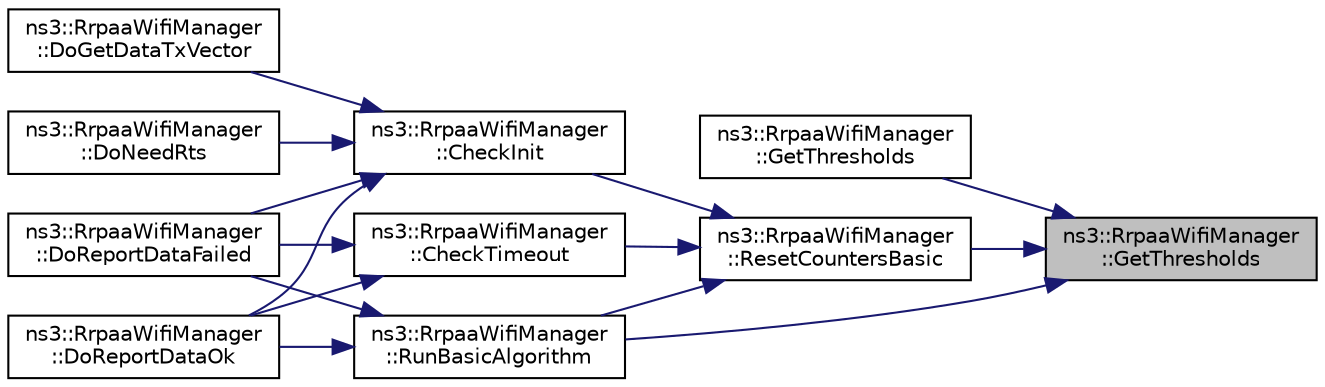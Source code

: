 digraph "ns3::RrpaaWifiManager::GetThresholds"
{
 // LATEX_PDF_SIZE
  edge [fontname="Helvetica",fontsize="10",labelfontname="Helvetica",labelfontsize="10"];
  node [fontname="Helvetica",fontsize="10",shape=record];
  rankdir="RL";
  Node1 [label="ns3::RrpaaWifiManager\l::GetThresholds",height=0.2,width=0.4,color="black", fillcolor="grey75", style="filled", fontcolor="black",tooltip="Get the thresholds for the given station and mode."];
  Node1 -> Node2 [dir="back",color="midnightblue",fontsize="10",style="solid",fontname="Helvetica"];
  Node2 [label="ns3::RrpaaWifiManager\l::GetThresholds",height=0.2,width=0.4,color="black", fillcolor="white", style="filled",URL="$classns3_1_1_rrpaa_wifi_manager.html#a7fd83b5ccc9cdc1d227a1a90601489e2",tooltip="Get the thresholds for the given station and mode index."];
  Node1 -> Node3 [dir="back",color="midnightblue",fontsize="10",style="solid",fontname="Helvetica"];
  Node3 [label="ns3::RrpaaWifiManager\l::ResetCountersBasic",height=0.2,width=0.4,color="black", fillcolor="white", style="filled",URL="$classns3_1_1_rrpaa_wifi_manager.html#a09b0daa8aa5414f393f6b8fb2a3043ca",tooltip="Reset the counters of the given station."];
  Node3 -> Node4 [dir="back",color="midnightblue",fontsize="10",style="solid",fontname="Helvetica"];
  Node4 [label="ns3::RrpaaWifiManager\l::CheckInit",height=0.2,width=0.4,color="black", fillcolor="white", style="filled",URL="$classns3_1_1_rrpaa_wifi_manager.html#a37fd1f9711566d9def5f31c966a89bb5",tooltip="Check for initializations."];
  Node4 -> Node5 [dir="back",color="midnightblue",fontsize="10",style="solid",fontname="Helvetica"];
  Node5 [label="ns3::RrpaaWifiManager\l::DoGetDataTxVector",height=0.2,width=0.4,color="black", fillcolor="white", style="filled",URL="$classns3_1_1_rrpaa_wifi_manager.html#add26dac79b43d5c0114ba30e8cb29a9e",tooltip=" "];
  Node4 -> Node6 [dir="back",color="midnightblue",fontsize="10",style="solid",fontname="Helvetica"];
  Node6 [label="ns3::RrpaaWifiManager\l::DoNeedRts",height=0.2,width=0.4,color="black", fillcolor="white", style="filled",URL="$classns3_1_1_rrpaa_wifi_manager.html#a29c12382e12bf7841a2ebb0b69ec358f",tooltip=" "];
  Node4 -> Node7 [dir="back",color="midnightblue",fontsize="10",style="solid",fontname="Helvetica"];
  Node7 [label="ns3::RrpaaWifiManager\l::DoReportDataFailed",height=0.2,width=0.4,color="black", fillcolor="white", style="filled",URL="$classns3_1_1_rrpaa_wifi_manager.html#a1eaf934bbd61fba16475071bd67a6064",tooltip="This method is a pure virtual method that must be implemented by the sub-class."];
  Node4 -> Node8 [dir="back",color="midnightblue",fontsize="10",style="solid",fontname="Helvetica"];
  Node8 [label="ns3::RrpaaWifiManager\l::DoReportDataOk",height=0.2,width=0.4,color="black", fillcolor="white", style="filled",URL="$classns3_1_1_rrpaa_wifi_manager.html#a0d58aac0852cc1292c35d4a400e660ed",tooltip="This method is a pure virtual method that must be implemented by the sub-class."];
  Node3 -> Node9 [dir="back",color="midnightblue",fontsize="10",style="solid",fontname="Helvetica"];
  Node9 [label="ns3::RrpaaWifiManager\l::CheckTimeout",height=0.2,width=0.4,color="black", fillcolor="white", style="filled",URL="$classns3_1_1_rrpaa_wifi_manager.html#acec84b5339d6c92c97e70829014610be",tooltip="Check if the counter should be reset."];
  Node9 -> Node7 [dir="back",color="midnightblue",fontsize="10",style="solid",fontname="Helvetica"];
  Node9 -> Node8 [dir="back",color="midnightblue",fontsize="10",style="solid",fontname="Helvetica"];
  Node3 -> Node10 [dir="back",color="midnightblue",fontsize="10",style="solid",fontname="Helvetica"];
  Node10 [label="ns3::RrpaaWifiManager\l::RunBasicAlgorithm",height=0.2,width=0.4,color="black", fillcolor="white", style="filled",URL="$classns3_1_1_rrpaa_wifi_manager.html#afe9476e03ce4922dc3a72efd28cd795e",tooltip="Find an appropriate rate and power for the given station, using a basic algorithm."];
  Node10 -> Node7 [dir="back",color="midnightblue",fontsize="10",style="solid",fontname="Helvetica"];
  Node10 -> Node8 [dir="back",color="midnightblue",fontsize="10",style="solid",fontname="Helvetica"];
  Node1 -> Node10 [dir="back",color="midnightblue",fontsize="10",style="solid",fontname="Helvetica"];
}
